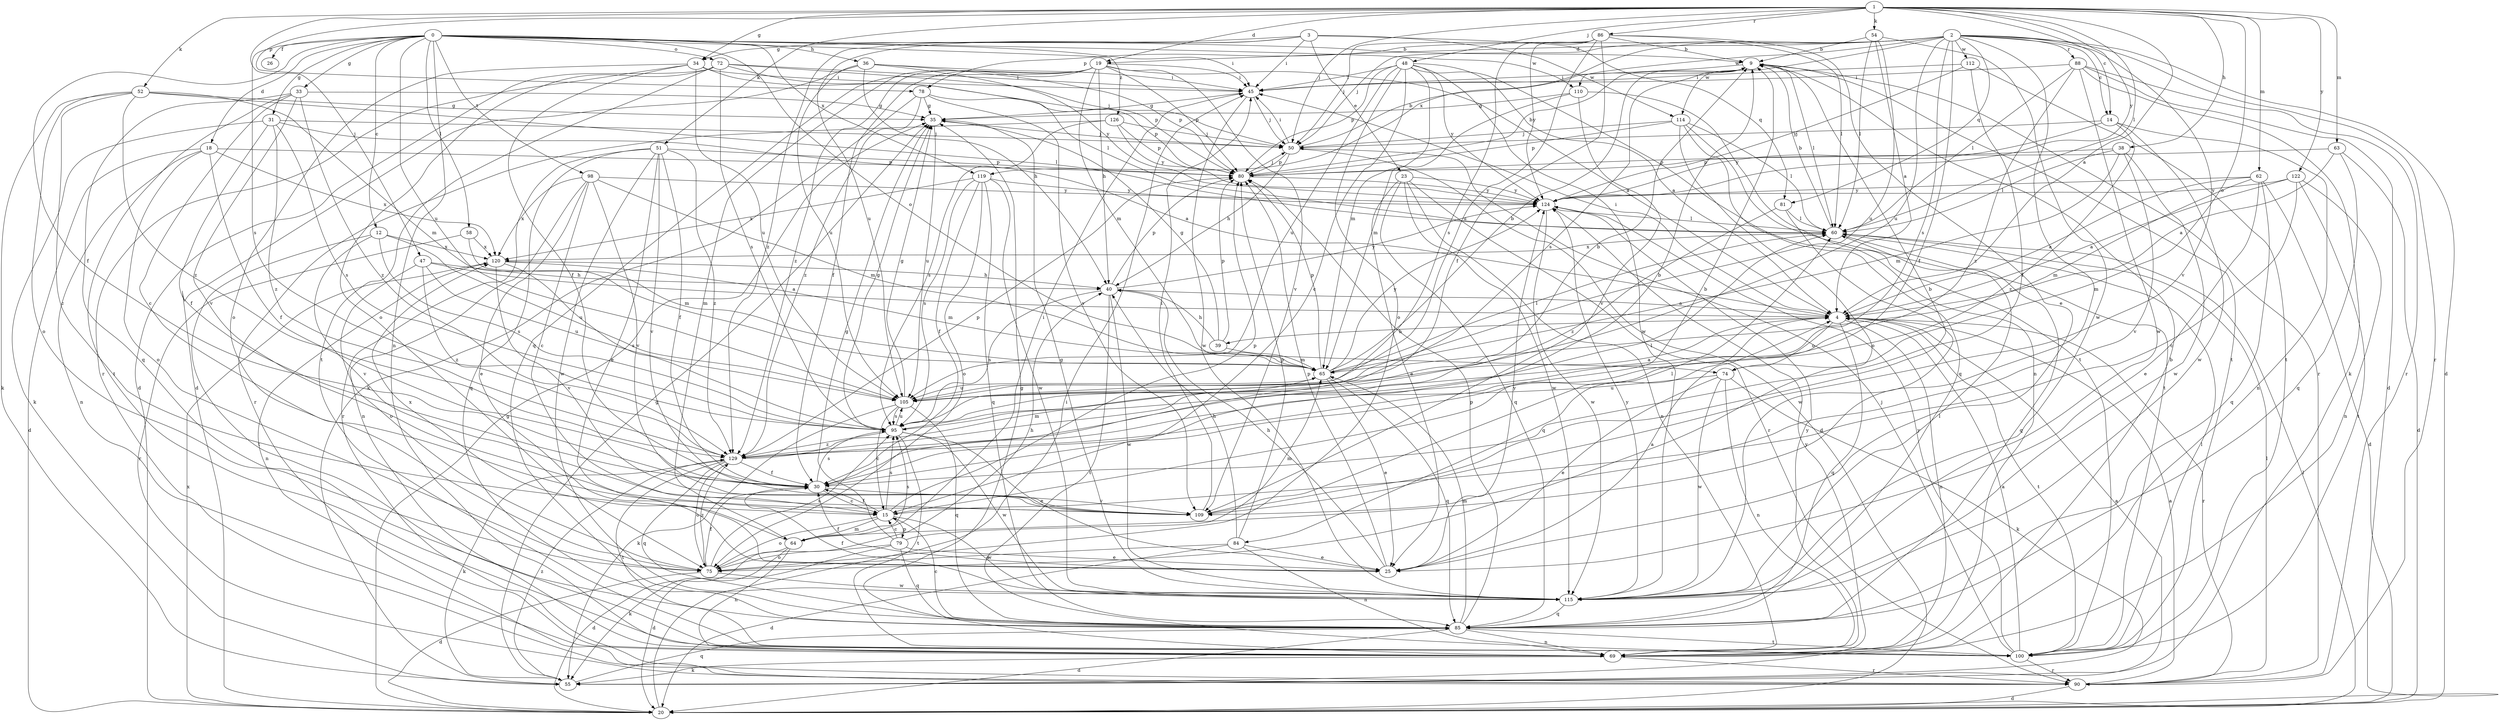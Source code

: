 strict digraph  {
0;
1;
2;
3;
4;
9;
12;
14;
15;
18;
19;
20;
23;
25;
26;
30;
31;
33;
34;
35;
36;
38;
39;
40;
45;
47;
48;
50;
51;
52;
54;
55;
58;
60;
62;
63;
64;
65;
69;
72;
74;
75;
78;
79;
80;
81;
84;
85;
86;
88;
90;
95;
98;
100;
105;
109;
110;
112;
114;
115;
119;
120;
122;
124;
126;
129;
0 -> 9  [label=b];
0 -> 12  [label=c];
0 -> 18  [label=d];
0 -> 26  [label=f];
0 -> 30  [label=f];
0 -> 31  [label=g];
0 -> 33  [label=g];
0 -> 36  [label=h];
0 -> 45  [label=i];
0 -> 58  [label=l];
0 -> 69  [label=n];
0 -> 72  [label=o];
0 -> 74  [label=o];
0 -> 95  [label=s];
0 -> 98  [label=t];
0 -> 105  [label=u];
0 -> 110  [label=w];
0 -> 119  [label=x];
0 -> 126  [label=z];
1 -> 4  [label=a];
1 -> 14  [label=c];
1 -> 19  [label=d];
1 -> 34  [label=g];
1 -> 38  [label=h];
1 -> 47  [label=j];
1 -> 48  [label=j];
1 -> 50  [label=j];
1 -> 51  [label=k];
1 -> 52  [label=k];
1 -> 54  [label=k];
1 -> 60  [label=l];
1 -> 62  [label=m];
1 -> 63  [label=m];
1 -> 74  [label=o];
1 -> 78  [label=p];
1 -> 86  [label=r];
1 -> 122  [label=y];
1 -> 124  [label=y];
2 -> 14  [label=c];
2 -> 19  [label=d];
2 -> 20  [label=d];
2 -> 30  [label=f];
2 -> 50  [label=j];
2 -> 64  [label=m];
2 -> 78  [label=p];
2 -> 81  [label=q];
2 -> 88  [label=r];
2 -> 90  [label=r];
2 -> 95  [label=s];
2 -> 105  [label=u];
2 -> 109  [label=v];
2 -> 110  [label=w];
2 -> 112  [label=w];
2 -> 114  [label=w];
2 -> 119  [label=x];
3 -> 23  [label=e];
3 -> 34  [label=g];
3 -> 45  [label=i];
3 -> 81  [label=q];
3 -> 105  [label=u];
3 -> 114  [label=w];
3 -> 129  [label=z];
4 -> 39  [label=h];
4 -> 45  [label=i];
4 -> 69  [label=n];
4 -> 74  [label=o];
4 -> 84  [label=q];
4 -> 85  [label=q];
4 -> 90  [label=r];
4 -> 100  [label=t];
9 -> 45  [label=i];
9 -> 60  [label=l];
9 -> 90  [label=r];
9 -> 95  [label=s];
9 -> 100  [label=t];
12 -> 95  [label=s];
12 -> 100  [label=t];
12 -> 105  [label=u];
12 -> 109  [label=v];
12 -> 120  [label=x];
14 -> 50  [label=j];
14 -> 69  [label=n];
14 -> 115  [label=w];
14 -> 124  [label=y];
14 -> 129  [label=z];
15 -> 9  [label=b];
15 -> 30  [label=f];
15 -> 64  [label=m];
15 -> 75  [label=o];
15 -> 79  [label=p];
15 -> 80  [label=p];
15 -> 95  [label=s];
15 -> 115  [label=w];
18 -> 20  [label=d];
18 -> 30  [label=f];
18 -> 69  [label=n];
18 -> 75  [label=o];
18 -> 80  [label=p];
18 -> 120  [label=x];
19 -> 4  [label=a];
19 -> 30  [label=f];
19 -> 40  [label=h];
19 -> 45  [label=i];
19 -> 64  [label=m];
19 -> 65  [label=m];
19 -> 80  [label=p];
19 -> 85  [label=q];
19 -> 109  [label=v];
19 -> 129  [label=z];
20 -> 35  [label=g];
20 -> 45  [label=i];
20 -> 60  [label=l];
20 -> 120  [label=x];
23 -> 25  [label=e];
23 -> 69  [label=n];
23 -> 85  [label=q];
23 -> 90  [label=r];
23 -> 115  [label=w];
23 -> 124  [label=y];
25 -> 4  [label=a];
25 -> 30  [label=f];
25 -> 40  [label=h];
25 -> 80  [label=p];
25 -> 124  [label=y];
30 -> 9  [label=b];
30 -> 15  [label=c];
30 -> 95  [label=s];
30 -> 109  [label=v];
31 -> 4  [label=a];
31 -> 30  [label=f];
31 -> 50  [label=j];
31 -> 55  [label=k];
31 -> 95  [label=s];
31 -> 129  [label=z];
33 -> 15  [label=c];
33 -> 35  [label=g];
33 -> 85  [label=q];
33 -> 100  [label=t];
33 -> 109  [label=v];
33 -> 129  [label=z];
34 -> 30  [label=f];
34 -> 45  [label=i];
34 -> 75  [label=o];
34 -> 80  [label=p];
34 -> 90  [label=r];
34 -> 105  [label=u];
35 -> 50  [label=j];
35 -> 105  [label=u];
36 -> 20  [label=d];
36 -> 40  [label=h];
36 -> 45  [label=i];
36 -> 80  [label=p];
36 -> 105  [label=u];
36 -> 124  [label=y];
38 -> 60  [label=l];
38 -> 65  [label=m];
38 -> 80  [label=p];
38 -> 109  [label=v];
38 -> 115  [label=w];
39 -> 35  [label=g];
39 -> 40  [label=h];
39 -> 65  [label=m];
39 -> 80  [label=p];
40 -> 4  [label=a];
40 -> 80  [label=p];
40 -> 95  [label=s];
40 -> 100  [label=t];
40 -> 115  [label=w];
40 -> 124  [label=y];
45 -> 35  [label=g];
45 -> 50  [label=j];
45 -> 115  [label=w];
47 -> 4  [label=a];
47 -> 40  [label=h];
47 -> 75  [label=o];
47 -> 105  [label=u];
47 -> 129  [label=z];
48 -> 4  [label=a];
48 -> 15  [label=c];
48 -> 45  [label=i];
48 -> 65  [label=m];
48 -> 75  [label=o];
48 -> 80  [label=p];
48 -> 100  [label=t];
48 -> 105  [label=u];
48 -> 115  [label=w];
48 -> 124  [label=y];
50 -> 9  [label=b];
50 -> 20  [label=d];
50 -> 40  [label=h];
50 -> 45  [label=i];
50 -> 80  [label=p];
51 -> 25  [label=e];
51 -> 30  [label=f];
51 -> 80  [label=p];
51 -> 85  [label=q];
51 -> 90  [label=r];
51 -> 109  [label=v];
51 -> 115  [label=w];
51 -> 129  [label=z];
52 -> 15  [label=c];
52 -> 35  [label=g];
52 -> 55  [label=k];
52 -> 60  [label=l];
52 -> 65  [label=m];
52 -> 75  [label=o];
52 -> 129  [label=z];
54 -> 4  [label=a];
54 -> 9  [label=b];
54 -> 60  [label=l];
54 -> 105  [label=u];
54 -> 115  [label=w];
55 -> 4  [label=a];
55 -> 35  [label=g];
55 -> 85  [label=q];
55 -> 124  [label=y];
55 -> 129  [label=z];
58 -> 65  [label=m];
58 -> 90  [label=r];
58 -> 120  [label=x];
60 -> 9  [label=b];
60 -> 85  [label=q];
60 -> 120  [label=x];
62 -> 4  [label=a];
62 -> 20  [label=d];
62 -> 25  [label=e];
62 -> 65  [label=m];
62 -> 85  [label=q];
62 -> 124  [label=y];
63 -> 4  [label=a];
63 -> 20  [label=d];
63 -> 80  [label=p];
63 -> 85  [label=q];
64 -> 20  [label=d];
64 -> 45  [label=i];
64 -> 55  [label=k];
64 -> 69  [label=n];
64 -> 95  [label=s];
64 -> 120  [label=x];
65 -> 9  [label=b];
65 -> 25  [label=e];
65 -> 60  [label=l];
65 -> 80  [label=p];
65 -> 85  [label=q];
65 -> 105  [label=u];
65 -> 124  [label=y];
69 -> 9  [label=b];
69 -> 35  [label=g];
69 -> 55  [label=k];
69 -> 90  [label=r];
69 -> 124  [label=y];
72 -> 20  [label=d];
72 -> 45  [label=i];
72 -> 50  [label=j];
72 -> 60  [label=l];
72 -> 75  [label=o];
72 -> 95  [label=s];
72 -> 100  [label=t];
74 -> 25  [label=e];
74 -> 55  [label=k];
74 -> 69  [label=n];
74 -> 105  [label=u];
74 -> 115  [label=w];
75 -> 20  [label=d];
75 -> 30  [label=f];
75 -> 40  [label=h];
75 -> 95  [label=s];
75 -> 115  [label=w];
75 -> 129  [label=z];
78 -> 35  [label=g];
78 -> 55  [label=k];
78 -> 80  [label=p];
78 -> 109  [label=v];
78 -> 129  [label=z];
79 -> 15  [label=c];
79 -> 20  [label=d];
79 -> 25  [label=e];
79 -> 35  [label=g];
79 -> 65  [label=m];
79 -> 75  [label=o];
79 -> 85  [label=q];
80 -> 9  [label=b];
80 -> 50  [label=j];
80 -> 124  [label=y];
81 -> 60  [label=l];
81 -> 115  [label=w];
81 -> 129  [label=z];
84 -> 20  [label=d];
84 -> 25  [label=e];
84 -> 40  [label=h];
84 -> 69  [label=n];
84 -> 75  [label=o];
84 -> 80  [label=p];
85 -> 15  [label=c];
85 -> 20  [label=d];
85 -> 65  [label=m];
85 -> 69  [label=n];
85 -> 80  [label=p];
85 -> 100  [label=t];
86 -> 9  [label=b];
86 -> 25  [label=e];
86 -> 30  [label=f];
86 -> 50  [label=j];
86 -> 60  [label=l];
86 -> 95  [label=s];
86 -> 105  [label=u];
86 -> 124  [label=y];
88 -> 20  [label=d];
88 -> 45  [label=i];
88 -> 55  [label=k];
88 -> 60  [label=l];
88 -> 90  [label=r];
88 -> 115  [label=w];
88 -> 129  [label=z];
90 -> 4  [label=a];
90 -> 20  [label=d];
90 -> 60  [label=l];
95 -> 9  [label=b];
95 -> 25  [label=e];
95 -> 35  [label=g];
95 -> 100  [label=t];
95 -> 105  [label=u];
95 -> 115  [label=w];
95 -> 129  [label=z];
98 -> 15  [label=c];
98 -> 25  [label=e];
98 -> 65  [label=m];
98 -> 69  [label=n];
98 -> 109  [label=v];
98 -> 120  [label=x];
98 -> 124  [label=y];
100 -> 4  [label=a];
100 -> 50  [label=j];
100 -> 60  [label=l];
100 -> 90  [label=r];
100 -> 124  [label=y];
105 -> 4  [label=a];
105 -> 15  [label=c];
105 -> 35  [label=g];
105 -> 55  [label=k];
105 -> 85  [label=q];
105 -> 95  [label=s];
109 -> 9  [label=b];
109 -> 45  [label=i];
109 -> 60  [label=l];
110 -> 35  [label=g];
110 -> 65  [label=m];
110 -> 69  [label=n];
110 -> 109  [label=v];
112 -> 30  [label=f];
112 -> 45  [label=i];
112 -> 100  [label=t];
112 -> 124  [label=y];
114 -> 50  [label=j];
114 -> 60  [label=l];
114 -> 75  [label=o];
114 -> 80  [label=p];
114 -> 85  [label=q];
114 -> 100  [label=t];
115 -> 30  [label=f];
115 -> 35  [label=g];
115 -> 60  [label=l];
115 -> 85  [label=q];
115 -> 124  [label=y];
119 -> 30  [label=f];
119 -> 75  [label=o];
119 -> 85  [label=q];
119 -> 95  [label=s];
119 -> 115  [label=w];
119 -> 120  [label=x];
119 -> 124  [label=y];
120 -> 40  [label=h];
120 -> 65  [label=m];
120 -> 69  [label=n];
120 -> 95  [label=s];
120 -> 109  [label=v];
122 -> 4  [label=a];
122 -> 15  [label=c];
122 -> 69  [label=n];
122 -> 100  [label=t];
122 -> 124  [label=y];
124 -> 60  [label=l];
124 -> 115  [label=w];
126 -> 50  [label=j];
126 -> 80  [label=p];
126 -> 90  [label=r];
126 -> 95  [label=s];
126 -> 124  [label=y];
129 -> 30  [label=f];
129 -> 55  [label=k];
129 -> 60  [label=l];
129 -> 65  [label=m];
129 -> 75  [label=o];
129 -> 80  [label=p];
129 -> 85  [label=q];
129 -> 100  [label=t];
}
